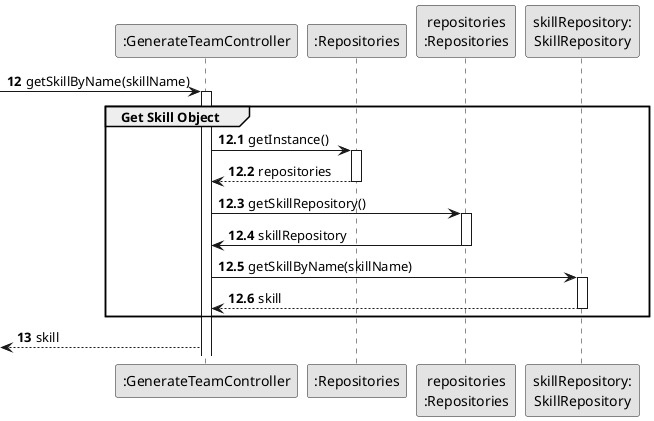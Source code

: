 @startuml
skinparam monochrome true
skinparam packageStyle rectangle
skinparam shadowing false

autonumber 12

'hide footbox
participant ":GenerateTeamController" as CTRL
participant ":Repositories" as RepositorySingleton
participant "repositories\n:Repositories" as PLAT
participant "skillRepository:\nSkillRepository" as SkillRepository

     -> CTRL : getSkillByName(skillName)
            activate CTRL

            autonumber 12.1
            group Get Skill Object

                CTRL -> RepositorySingleton : getInstance()
                activate RepositorySingleton

                    RepositorySingleton --> CTRL: repositories
                deactivate RepositorySingleton

                CTRL -> PLAT : getSkillRepository()
                activate PLAT

                    PLAT -> CTRL : skillRepository
                deactivate PLAT

                CTRL -> SkillRepository : getSkillByName(skillName)
                activate SkillRepository

                    SkillRepository --> CTRL : skill
                deactivate SkillRepository

                end group
                autonumber 13
                <-- CTRL : skill

@enduml
